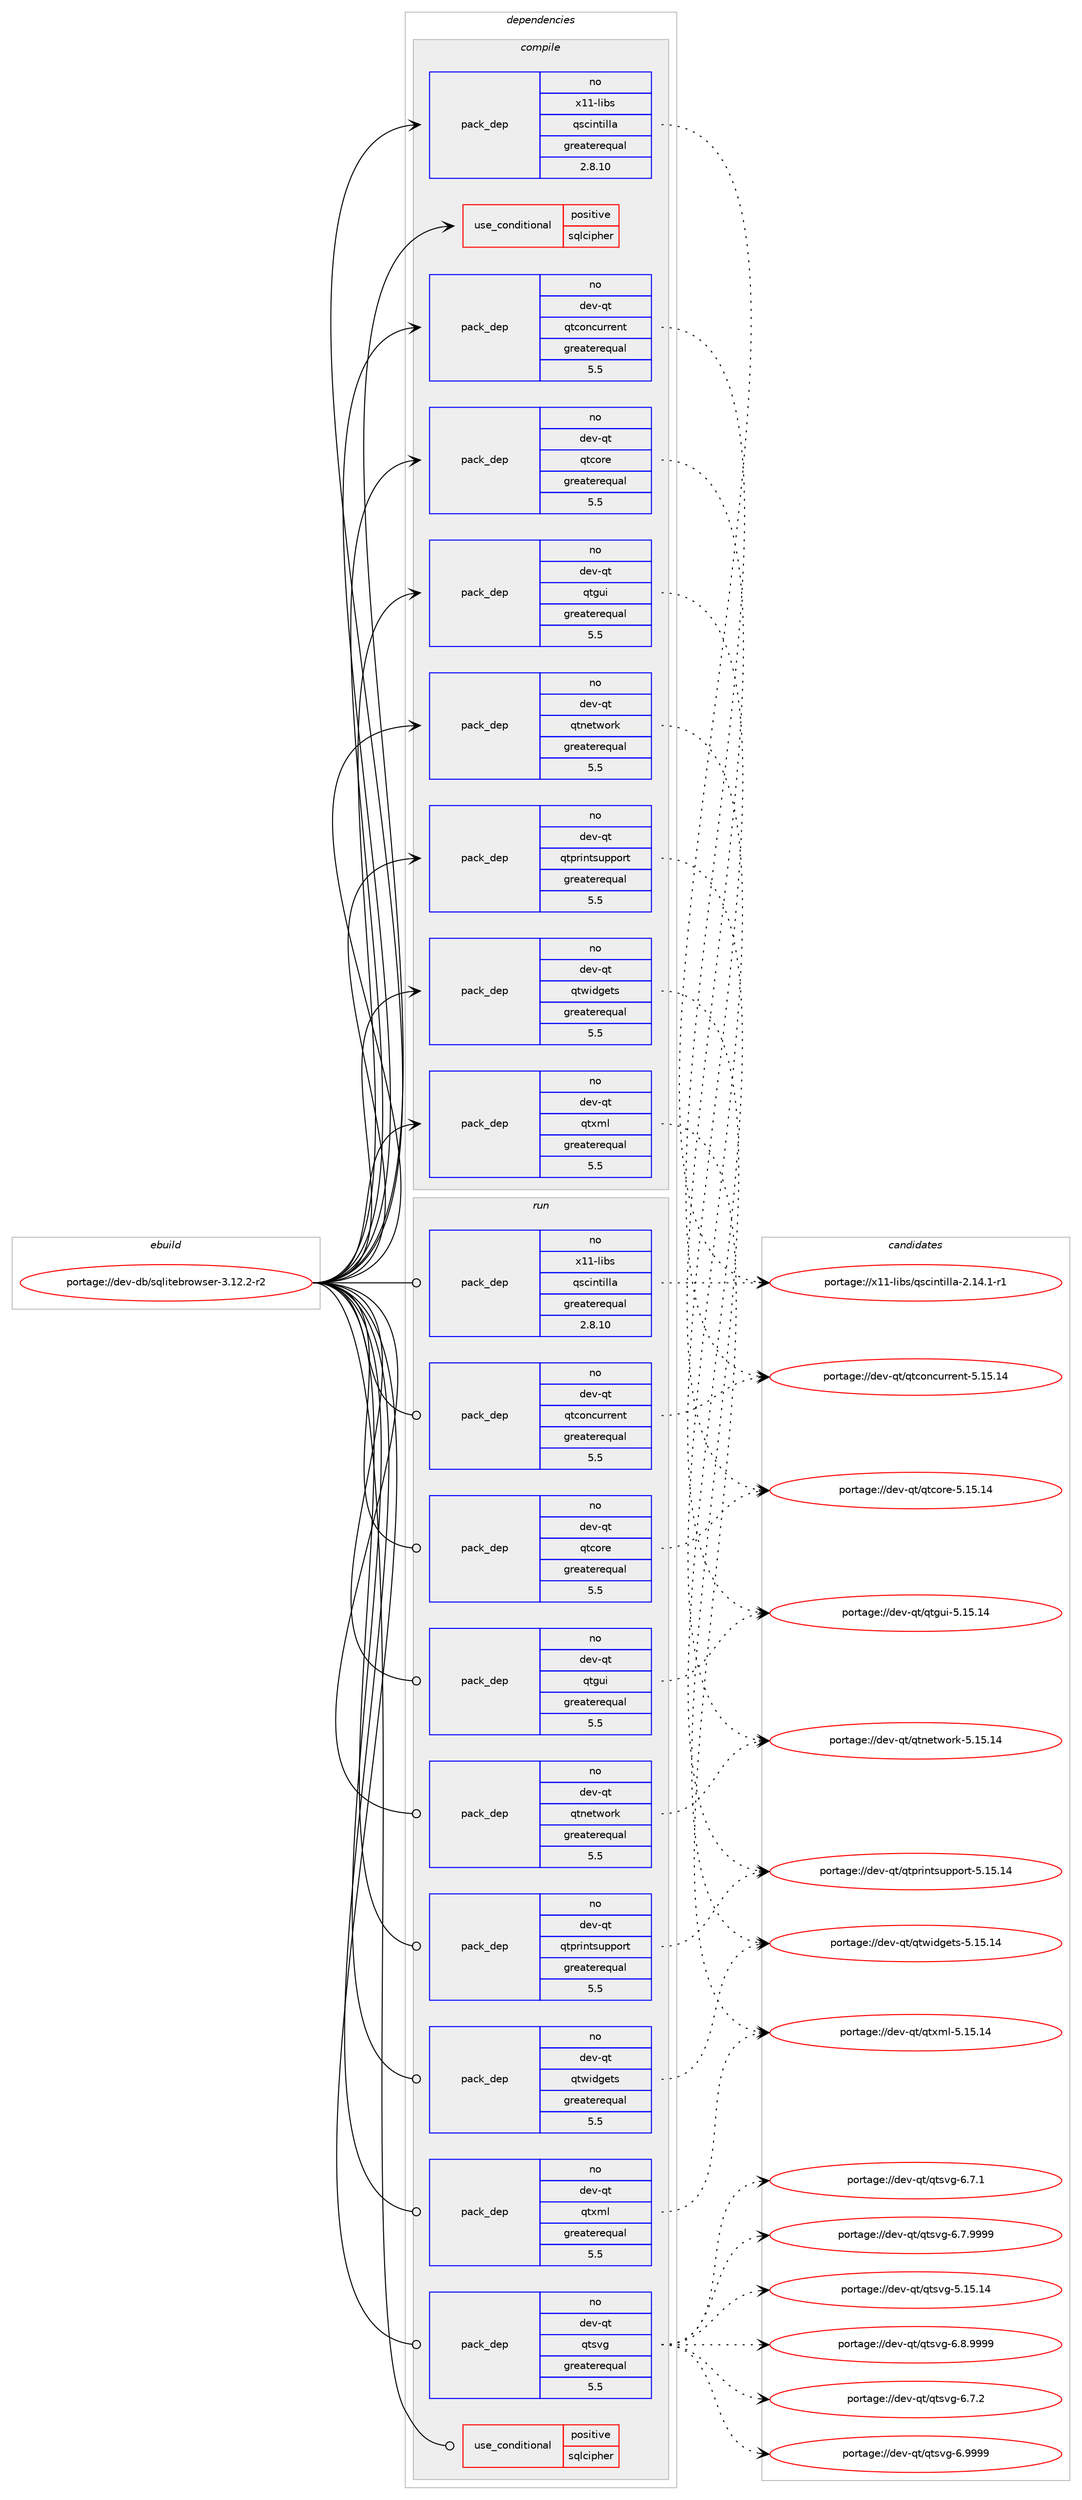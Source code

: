 digraph prolog {

# *************
# Graph options
# *************

newrank=true;
concentrate=true;
compound=true;
graph [rankdir=LR,fontname=Helvetica,fontsize=10,ranksep=1.5];#, ranksep=2.5, nodesep=0.2];
edge  [arrowhead=vee];
node  [fontname=Helvetica,fontsize=10];

# **********
# The ebuild
# **********

subgraph cluster_leftcol {
color=gray;
rank=same;
label=<<i>ebuild</i>>;
id [label="portage://dev-db/sqlitebrowser-3.12.2-r2", color=red, width=4, href="../dev-db/sqlitebrowser-3.12.2-r2.svg"];
}

# ****************
# The dependencies
# ****************

subgraph cluster_midcol {
color=gray;
label=<<i>dependencies</i>>;
subgraph cluster_compile {
fillcolor="#eeeeee";
style=filled;
label=<<i>compile</i>>;
subgraph cond18323 {
dependency32252 [label=<<TABLE BORDER="0" CELLBORDER="1" CELLSPACING="0" CELLPADDING="4"><TR><TD ROWSPAN="3" CELLPADDING="10">use_conditional</TD></TR><TR><TD>positive</TD></TR><TR><TD>sqlcipher</TD></TR></TABLE>>, shape=none, color=red];
# *** BEGIN UNKNOWN DEPENDENCY TYPE (TODO) ***
# dependency32252 -> package_dependency(portage://dev-db/sqlitebrowser-3.12.2-r2,install,no,dev-db,sqlcipher,none,[,,],[],[])
# *** END UNKNOWN DEPENDENCY TYPE (TODO) ***

}
id:e -> dependency32252:w [weight=20,style="solid",arrowhead="vee"];
# *** BEGIN UNKNOWN DEPENDENCY TYPE (TODO) ***
# id -> package_dependency(portage://dev-db/sqlitebrowser-3.12.2-r2,install,no,app-editors,qhexedit2,none,[,,],[],[])
# *** END UNKNOWN DEPENDENCY TYPE (TODO) ***

# *** BEGIN UNKNOWN DEPENDENCY TYPE (TODO) ***
# id -> package_dependency(portage://dev-db/sqlitebrowser-3.12.2-r2,install,no,dev-db,sqlite,none,[,,],[slot(3)],[])
# *** END UNKNOWN DEPENDENCY TYPE (TODO) ***

# *** BEGIN UNKNOWN DEPENDENCY TYPE (TODO) ***
# id -> package_dependency(portage://dev-db/sqlitebrowser-3.12.2-r2,install,no,dev-libs,qcustomplot,none,[,,],[],[])
# *** END UNKNOWN DEPENDENCY TYPE (TODO) ***

subgraph pack13012 {
dependency32253 [label=<<TABLE BORDER="0" CELLBORDER="1" CELLSPACING="0" CELLPADDING="4" WIDTH="220"><TR><TD ROWSPAN="6" CELLPADDING="30">pack_dep</TD></TR><TR><TD WIDTH="110">no</TD></TR><TR><TD>dev-qt</TD></TR><TR><TD>qtconcurrent</TD></TR><TR><TD>greaterequal</TD></TR><TR><TD>5.5</TD></TR></TABLE>>, shape=none, color=blue];
}
id:e -> dependency32253:w [weight=20,style="solid",arrowhead="vee"];
subgraph pack13013 {
dependency32254 [label=<<TABLE BORDER="0" CELLBORDER="1" CELLSPACING="0" CELLPADDING="4" WIDTH="220"><TR><TD ROWSPAN="6" CELLPADDING="30">pack_dep</TD></TR><TR><TD WIDTH="110">no</TD></TR><TR><TD>dev-qt</TD></TR><TR><TD>qtcore</TD></TR><TR><TD>greaterequal</TD></TR><TR><TD>5.5</TD></TR></TABLE>>, shape=none, color=blue];
}
id:e -> dependency32254:w [weight=20,style="solid",arrowhead="vee"];
subgraph pack13014 {
dependency32255 [label=<<TABLE BORDER="0" CELLBORDER="1" CELLSPACING="0" CELLPADDING="4" WIDTH="220"><TR><TD ROWSPAN="6" CELLPADDING="30">pack_dep</TD></TR><TR><TD WIDTH="110">no</TD></TR><TR><TD>dev-qt</TD></TR><TR><TD>qtgui</TD></TR><TR><TD>greaterequal</TD></TR><TR><TD>5.5</TD></TR></TABLE>>, shape=none, color=blue];
}
id:e -> dependency32255:w [weight=20,style="solid",arrowhead="vee"];
subgraph pack13015 {
dependency32256 [label=<<TABLE BORDER="0" CELLBORDER="1" CELLSPACING="0" CELLPADDING="4" WIDTH="220"><TR><TD ROWSPAN="6" CELLPADDING="30">pack_dep</TD></TR><TR><TD WIDTH="110">no</TD></TR><TR><TD>dev-qt</TD></TR><TR><TD>qtnetwork</TD></TR><TR><TD>greaterequal</TD></TR><TR><TD>5.5</TD></TR></TABLE>>, shape=none, color=blue];
}
id:e -> dependency32256:w [weight=20,style="solid",arrowhead="vee"];
subgraph pack13016 {
dependency32257 [label=<<TABLE BORDER="0" CELLBORDER="1" CELLSPACING="0" CELLPADDING="4" WIDTH="220"><TR><TD ROWSPAN="6" CELLPADDING="30">pack_dep</TD></TR><TR><TD WIDTH="110">no</TD></TR><TR><TD>dev-qt</TD></TR><TR><TD>qtprintsupport</TD></TR><TR><TD>greaterequal</TD></TR><TR><TD>5.5</TD></TR></TABLE>>, shape=none, color=blue];
}
id:e -> dependency32257:w [weight=20,style="solid",arrowhead="vee"];
subgraph pack13017 {
dependency32258 [label=<<TABLE BORDER="0" CELLBORDER="1" CELLSPACING="0" CELLPADDING="4" WIDTH="220"><TR><TD ROWSPAN="6" CELLPADDING="30">pack_dep</TD></TR><TR><TD WIDTH="110">no</TD></TR><TR><TD>dev-qt</TD></TR><TR><TD>qtwidgets</TD></TR><TR><TD>greaterequal</TD></TR><TR><TD>5.5</TD></TR></TABLE>>, shape=none, color=blue];
}
id:e -> dependency32258:w [weight=20,style="solid",arrowhead="vee"];
subgraph pack13018 {
dependency32259 [label=<<TABLE BORDER="0" CELLBORDER="1" CELLSPACING="0" CELLPADDING="4" WIDTH="220"><TR><TD ROWSPAN="6" CELLPADDING="30">pack_dep</TD></TR><TR><TD WIDTH="110">no</TD></TR><TR><TD>dev-qt</TD></TR><TR><TD>qtxml</TD></TR><TR><TD>greaterequal</TD></TR><TR><TD>5.5</TD></TR></TABLE>>, shape=none, color=blue];
}
id:e -> dependency32259:w [weight=20,style="solid",arrowhead="vee"];
subgraph pack13019 {
dependency32260 [label=<<TABLE BORDER="0" CELLBORDER="1" CELLSPACING="0" CELLPADDING="4" WIDTH="220"><TR><TD ROWSPAN="6" CELLPADDING="30">pack_dep</TD></TR><TR><TD WIDTH="110">no</TD></TR><TR><TD>x11-libs</TD></TR><TR><TD>qscintilla</TD></TR><TR><TD>greaterequal</TD></TR><TR><TD>2.8.10</TD></TR></TABLE>>, shape=none, color=blue];
}
id:e -> dependency32260:w [weight=20,style="solid",arrowhead="vee"];
}
subgraph cluster_compileandrun {
fillcolor="#eeeeee";
style=filled;
label=<<i>compile and run</i>>;
}
subgraph cluster_run {
fillcolor="#eeeeee";
style=filled;
label=<<i>run</i>>;
subgraph cond18324 {
dependency32261 [label=<<TABLE BORDER="0" CELLBORDER="1" CELLSPACING="0" CELLPADDING="4"><TR><TD ROWSPAN="3" CELLPADDING="10">use_conditional</TD></TR><TR><TD>positive</TD></TR><TR><TD>sqlcipher</TD></TR></TABLE>>, shape=none, color=red];
# *** BEGIN UNKNOWN DEPENDENCY TYPE (TODO) ***
# dependency32261 -> package_dependency(portage://dev-db/sqlitebrowser-3.12.2-r2,run,no,dev-db,sqlcipher,none,[,,],[],[])
# *** END UNKNOWN DEPENDENCY TYPE (TODO) ***

}
id:e -> dependency32261:w [weight=20,style="solid",arrowhead="odot"];
# *** BEGIN UNKNOWN DEPENDENCY TYPE (TODO) ***
# id -> package_dependency(portage://dev-db/sqlitebrowser-3.12.2-r2,run,no,app-editors,qhexedit2,none,[,,],[],[])
# *** END UNKNOWN DEPENDENCY TYPE (TODO) ***

# *** BEGIN UNKNOWN DEPENDENCY TYPE (TODO) ***
# id -> package_dependency(portage://dev-db/sqlitebrowser-3.12.2-r2,run,no,dev-db,sqlite,none,[,,],[slot(3)],[])
# *** END UNKNOWN DEPENDENCY TYPE (TODO) ***

# *** BEGIN UNKNOWN DEPENDENCY TYPE (TODO) ***
# id -> package_dependency(portage://dev-db/sqlitebrowser-3.12.2-r2,run,no,dev-libs,qcustomplot,none,[,,],[],[])
# *** END UNKNOWN DEPENDENCY TYPE (TODO) ***

subgraph pack13020 {
dependency32262 [label=<<TABLE BORDER="0" CELLBORDER="1" CELLSPACING="0" CELLPADDING="4" WIDTH="220"><TR><TD ROWSPAN="6" CELLPADDING="30">pack_dep</TD></TR><TR><TD WIDTH="110">no</TD></TR><TR><TD>dev-qt</TD></TR><TR><TD>qtconcurrent</TD></TR><TR><TD>greaterequal</TD></TR><TR><TD>5.5</TD></TR></TABLE>>, shape=none, color=blue];
}
id:e -> dependency32262:w [weight=20,style="solid",arrowhead="odot"];
subgraph pack13021 {
dependency32263 [label=<<TABLE BORDER="0" CELLBORDER="1" CELLSPACING="0" CELLPADDING="4" WIDTH="220"><TR><TD ROWSPAN="6" CELLPADDING="30">pack_dep</TD></TR><TR><TD WIDTH="110">no</TD></TR><TR><TD>dev-qt</TD></TR><TR><TD>qtcore</TD></TR><TR><TD>greaterequal</TD></TR><TR><TD>5.5</TD></TR></TABLE>>, shape=none, color=blue];
}
id:e -> dependency32263:w [weight=20,style="solid",arrowhead="odot"];
subgraph pack13022 {
dependency32264 [label=<<TABLE BORDER="0" CELLBORDER="1" CELLSPACING="0" CELLPADDING="4" WIDTH="220"><TR><TD ROWSPAN="6" CELLPADDING="30">pack_dep</TD></TR><TR><TD WIDTH="110">no</TD></TR><TR><TD>dev-qt</TD></TR><TR><TD>qtgui</TD></TR><TR><TD>greaterequal</TD></TR><TR><TD>5.5</TD></TR></TABLE>>, shape=none, color=blue];
}
id:e -> dependency32264:w [weight=20,style="solid",arrowhead="odot"];
subgraph pack13023 {
dependency32265 [label=<<TABLE BORDER="0" CELLBORDER="1" CELLSPACING="0" CELLPADDING="4" WIDTH="220"><TR><TD ROWSPAN="6" CELLPADDING="30">pack_dep</TD></TR><TR><TD WIDTH="110">no</TD></TR><TR><TD>dev-qt</TD></TR><TR><TD>qtnetwork</TD></TR><TR><TD>greaterequal</TD></TR><TR><TD>5.5</TD></TR></TABLE>>, shape=none, color=blue];
}
id:e -> dependency32265:w [weight=20,style="solid",arrowhead="odot"];
subgraph pack13024 {
dependency32266 [label=<<TABLE BORDER="0" CELLBORDER="1" CELLSPACING="0" CELLPADDING="4" WIDTH="220"><TR><TD ROWSPAN="6" CELLPADDING="30">pack_dep</TD></TR><TR><TD WIDTH="110">no</TD></TR><TR><TD>dev-qt</TD></TR><TR><TD>qtprintsupport</TD></TR><TR><TD>greaterequal</TD></TR><TR><TD>5.5</TD></TR></TABLE>>, shape=none, color=blue];
}
id:e -> dependency32266:w [weight=20,style="solid",arrowhead="odot"];
subgraph pack13025 {
dependency32267 [label=<<TABLE BORDER="0" CELLBORDER="1" CELLSPACING="0" CELLPADDING="4" WIDTH="220"><TR><TD ROWSPAN="6" CELLPADDING="30">pack_dep</TD></TR><TR><TD WIDTH="110">no</TD></TR><TR><TD>dev-qt</TD></TR><TR><TD>qtsvg</TD></TR><TR><TD>greaterequal</TD></TR><TR><TD>5.5</TD></TR></TABLE>>, shape=none, color=blue];
}
id:e -> dependency32267:w [weight=20,style="solid",arrowhead="odot"];
subgraph pack13026 {
dependency32268 [label=<<TABLE BORDER="0" CELLBORDER="1" CELLSPACING="0" CELLPADDING="4" WIDTH="220"><TR><TD ROWSPAN="6" CELLPADDING="30">pack_dep</TD></TR><TR><TD WIDTH="110">no</TD></TR><TR><TD>dev-qt</TD></TR><TR><TD>qtwidgets</TD></TR><TR><TD>greaterequal</TD></TR><TR><TD>5.5</TD></TR></TABLE>>, shape=none, color=blue];
}
id:e -> dependency32268:w [weight=20,style="solid",arrowhead="odot"];
subgraph pack13027 {
dependency32269 [label=<<TABLE BORDER="0" CELLBORDER="1" CELLSPACING="0" CELLPADDING="4" WIDTH="220"><TR><TD ROWSPAN="6" CELLPADDING="30">pack_dep</TD></TR><TR><TD WIDTH="110">no</TD></TR><TR><TD>dev-qt</TD></TR><TR><TD>qtxml</TD></TR><TR><TD>greaterequal</TD></TR><TR><TD>5.5</TD></TR></TABLE>>, shape=none, color=blue];
}
id:e -> dependency32269:w [weight=20,style="solid",arrowhead="odot"];
subgraph pack13028 {
dependency32270 [label=<<TABLE BORDER="0" CELLBORDER="1" CELLSPACING="0" CELLPADDING="4" WIDTH="220"><TR><TD ROWSPAN="6" CELLPADDING="30">pack_dep</TD></TR><TR><TD WIDTH="110">no</TD></TR><TR><TD>x11-libs</TD></TR><TR><TD>qscintilla</TD></TR><TR><TD>greaterequal</TD></TR><TR><TD>2.8.10</TD></TR></TABLE>>, shape=none, color=blue];
}
id:e -> dependency32270:w [weight=20,style="solid",arrowhead="odot"];
}
}

# **************
# The candidates
# **************

subgraph cluster_choices {
rank=same;
color=gray;
label=<<i>candidates</i>>;

subgraph choice13012 {
color=black;
nodesep=1;
choice100101118451131164711311699111110991171141141011101164553464953464952 [label="portage://dev-qt/qtconcurrent-5.15.14", color=red, width=4,href="../dev-qt/qtconcurrent-5.15.14.svg"];
dependency32253:e -> choice100101118451131164711311699111110991171141141011101164553464953464952:w [style=dotted,weight="100"];
}
subgraph choice13013 {
color=black;
nodesep=1;
choice1001011184511311647113116991111141014553464953464952 [label="portage://dev-qt/qtcore-5.15.14", color=red, width=4,href="../dev-qt/qtcore-5.15.14.svg"];
dependency32254:e -> choice1001011184511311647113116991111141014553464953464952:w [style=dotted,weight="100"];
}
subgraph choice13014 {
color=black;
nodesep=1;
choice10010111845113116471131161031171054553464953464952 [label="portage://dev-qt/qtgui-5.15.14", color=red, width=4,href="../dev-qt/qtgui-5.15.14.svg"];
dependency32255:e -> choice10010111845113116471131161031171054553464953464952:w [style=dotted,weight="100"];
}
subgraph choice13015 {
color=black;
nodesep=1;
choice10010111845113116471131161101011161191111141074553464953464952 [label="portage://dev-qt/qtnetwork-5.15.14", color=red, width=4,href="../dev-qt/qtnetwork-5.15.14.svg"];
dependency32256:e -> choice10010111845113116471131161101011161191111141074553464953464952:w [style=dotted,weight="100"];
}
subgraph choice13016 {
color=black;
nodesep=1;
choice10010111845113116471131161121141051101161151171121121111141164553464953464952 [label="portage://dev-qt/qtprintsupport-5.15.14", color=red, width=4,href="../dev-qt/qtprintsupport-5.15.14.svg"];
dependency32257:e -> choice10010111845113116471131161121141051101161151171121121111141164553464953464952:w [style=dotted,weight="100"];
}
subgraph choice13017 {
color=black;
nodesep=1;
choice10010111845113116471131161191051001031011161154553464953464952 [label="portage://dev-qt/qtwidgets-5.15.14", color=red, width=4,href="../dev-qt/qtwidgets-5.15.14.svg"];
dependency32258:e -> choice10010111845113116471131161191051001031011161154553464953464952:w [style=dotted,weight="100"];
}
subgraph choice13018 {
color=black;
nodesep=1;
choice10010111845113116471131161201091084553464953464952 [label="portage://dev-qt/qtxml-5.15.14", color=red, width=4,href="../dev-qt/qtxml-5.15.14.svg"];
dependency32259:e -> choice10010111845113116471131161201091084553464953464952:w [style=dotted,weight="100"];
}
subgraph choice13019 {
color=black;
nodesep=1;
choice12049494510810598115471131159910511011610510810897455046495246494511449 [label="portage://x11-libs/qscintilla-2.14.1-r1", color=red, width=4,href="../x11-libs/qscintilla-2.14.1-r1.svg"];
dependency32260:e -> choice12049494510810598115471131159910511011610510810897455046495246494511449:w [style=dotted,weight="100"];
}
subgraph choice13020 {
color=black;
nodesep=1;
choice100101118451131164711311699111110991171141141011101164553464953464952 [label="portage://dev-qt/qtconcurrent-5.15.14", color=red, width=4,href="../dev-qt/qtconcurrent-5.15.14.svg"];
dependency32262:e -> choice100101118451131164711311699111110991171141141011101164553464953464952:w [style=dotted,weight="100"];
}
subgraph choice13021 {
color=black;
nodesep=1;
choice1001011184511311647113116991111141014553464953464952 [label="portage://dev-qt/qtcore-5.15.14", color=red, width=4,href="../dev-qt/qtcore-5.15.14.svg"];
dependency32263:e -> choice1001011184511311647113116991111141014553464953464952:w [style=dotted,weight="100"];
}
subgraph choice13022 {
color=black;
nodesep=1;
choice10010111845113116471131161031171054553464953464952 [label="portage://dev-qt/qtgui-5.15.14", color=red, width=4,href="../dev-qt/qtgui-5.15.14.svg"];
dependency32264:e -> choice10010111845113116471131161031171054553464953464952:w [style=dotted,weight="100"];
}
subgraph choice13023 {
color=black;
nodesep=1;
choice10010111845113116471131161101011161191111141074553464953464952 [label="portage://dev-qt/qtnetwork-5.15.14", color=red, width=4,href="../dev-qt/qtnetwork-5.15.14.svg"];
dependency32265:e -> choice10010111845113116471131161101011161191111141074553464953464952:w [style=dotted,weight="100"];
}
subgraph choice13024 {
color=black;
nodesep=1;
choice10010111845113116471131161121141051101161151171121121111141164553464953464952 [label="portage://dev-qt/qtprintsupport-5.15.14", color=red, width=4,href="../dev-qt/qtprintsupport-5.15.14.svg"];
dependency32266:e -> choice10010111845113116471131161121141051101161151171121121111141164553464953464952:w [style=dotted,weight="100"];
}
subgraph choice13025 {
color=black;
nodesep=1;
choice10010111845113116471131161151181034553464953464952 [label="portage://dev-qt/qtsvg-5.15.14", color=red, width=4,href="../dev-qt/qtsvg-5.15.14.svg"];
choice1001011184511311647113116115118103455446554649 [label="portage://dev-qt/qtsvg-6.7.1", color=red, width=4,href="../dev-qt/qtsvg-6.7.1.svg"];
choice1001011184511311647113116115118103455446554650 [label="portage://dev-qt/qtsvg-6.7.2", color=red, width=4,href="../dev-qt/qtsvg-6.7.2.svg"];
choice1001011184511311647113116115118103455446554657575757 [label="portage://dev-qt/qtsvg-6.7.9999", color=red, width=4,href="../dev-qt/qtsvg-6.7.9999.svg"];
choice1001011184511311647113116115118103455446564657575757 [label="portage://dev-qt/qtsvg-6.8.9999", color=red, width=4,href="../dev-qt/qtsvg-6.8.9999.svg"];
choice100101118451131164711311611511810345544657575757 [label="portage://dev-qt/qtsvg-6.9999", color=red, width=4,href="../dev-qt/qtsvg-6.9999.svg"];
dependency32267:e -> choice10010111845113116471131161151181034553464953464952:w [style=dotted,weight="100"];
dependency32267:e -> choice1001011184511311647113116115118103455446554649:w [style=dotted,weight="100"];
dependency32267:e -> choice1001011184511311647113116115118103455446554650:w [style=dotted,weight="100"];
dependency32267:e -> choice1001011184511311647113116115118103455446554657575757:w [style=dotted,weight="100"];
dependency32267:e -> choice1001011184511311647113116115118103455446564657575757:w [style=dotted,weight="100"];
dependency32267:e -> choice100101118451131164711311611511810345544657575757:w [style=dotted,weight="100"];
}
subgraph choice13026 {
color=black;
nodesep=1;
choice10010111845113116471131161191051001031011161154553464953464952 [label="portage://dev-qt/qtwidgets-5.15.14", color=red, width=4,href="../dev-qt/qtwidgets-5.15.14.svg"];
dependency32268:e -> choice10010111845113116471131161191051001031011161154553464953464952:w [style=dotted,weight="100"];
}
subgraph choice13027 {
color=black;
nodesep=1;
choice10010111845113116471131161201091084553464953464952 [label="portage://dev-qt/qtxml-5.15.14", color=red, width=4,href="../dev-qt/qtxml-5.15.14.svg"];
dependency32269:e -> choice10010111845113116471131161201091084553464953464952:w [style=dotted,weight="100"];
}
subgraph choice13028 {
color=black;
nodesep=1;
choice12049494510810598115471131159910511011610510810897455046495246494511449 [label="portage://x11-libs/qscintilla-2.14.1-r1", color=red, width=4,href="../x11-libs/qscintilla-2.14.1-r1.svg"];
dependency32270:e -> choice12049494510810598115471131159910511011610510810897455046495246494511449:w [style=dotted,weight="100"];
}
}

}
